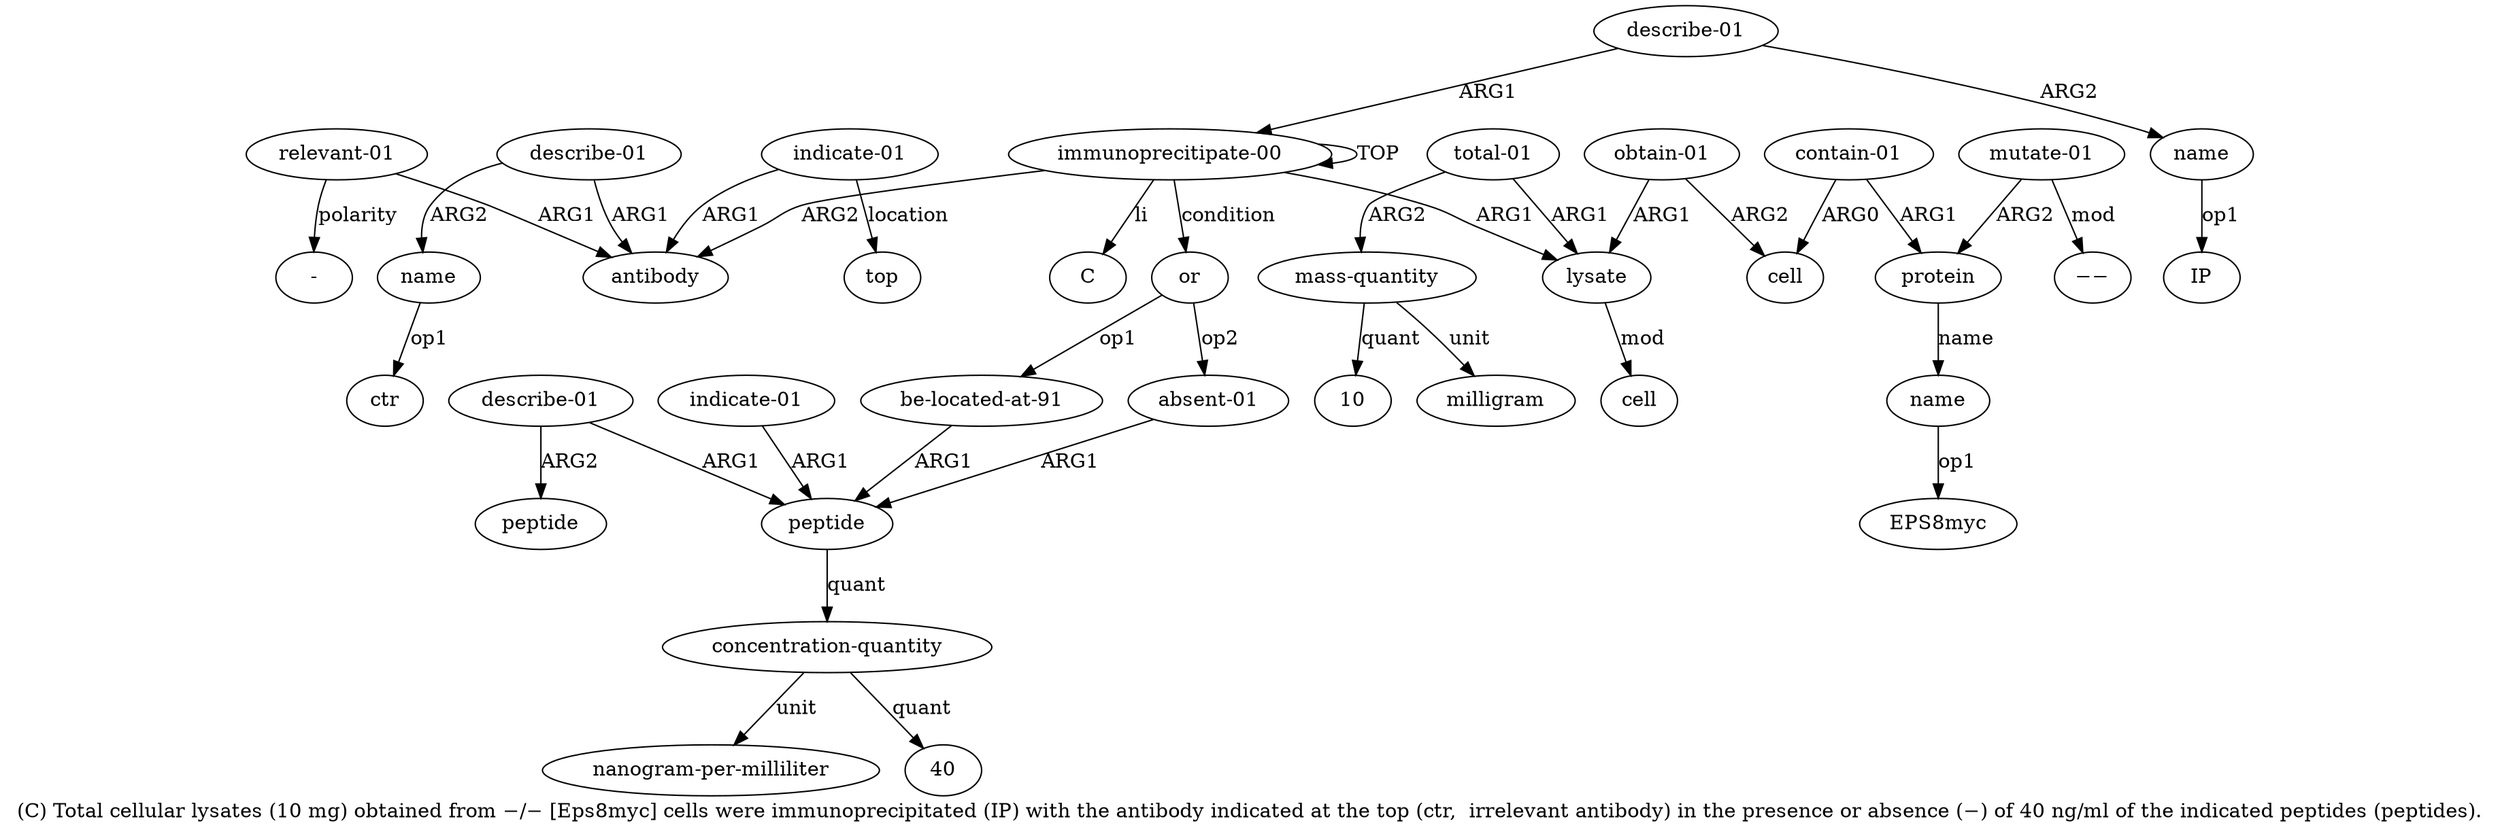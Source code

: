 digraph  {
	graph [label="(C) Total cellular lysates (10 mg) obtained from −/− [Eps8myc] cells were immunoprecipitated (IP) with the antibody indicated \
at the top (ctr,  irrelevant antibody) in the presence or absence (−) of 40 ng/ml of the indicated peptides (peptides)."];
	node [label="\N"];
	a20	 [color=black,
		gold_ind=20,
		gold_label="be-located-at-91",
		label="be-located-at-91",
		test_ind=20,
		test_label="be-located-at-91"];
	a21	 [color=black,
		gold_ind=21,
		gold_label=peptide,
		label=peptide,
		test_ind=21,
		test_label=peptide];
	a20 -> a21 [key=0,
	color=black,
	gold_label=ARG1,
	label=ARG1,
	test_label=ARG1];
a23 [color=black,
	gold_ind=23,
	gold_label="concentration-quantity",
	label="concentration-quantity",
	test_ind=23,
	test_label="concentration-quantity"];
a21 -> a23 [key=0,
color=black,
gold_label=quant,
label=quant,
test_label=quant];
a22 [color=black,
gold_ind=22,
gold_label="indicate-01",
label="indicate-01",
test_ind=22,
test_label="indicate-01"];
a22 -> a21 [key=0,
color=black,
gold_label=ARG1,
label=ARG1,
test_label=ARG1];
a24 [color=black,
gold_ind=24,
gold_label="nanogram-per-milliliter",
label="nanogram-per-milliliter",
test_ind=24,
test_label="nanogram-per-milliliter"];
a23 -> a24 [key=0,
color=black,
gold_label=unit,
label=unit,
test_label=unit];
"a23 40" [color=black,
gold_ind=-1,
gold_label=40,
label=40,
test_ind=-1,
test_label=40];
a23 -> "a23 40" [key=0,
color=black,
gold_label=quant,
label=quant,
test_label=quant];
a25 [color=black,
gold_ind=25,
gold_label="describe-01",
label="describe-01",
test_ind=25,
test_label="describe-01"];
a25 -> a21 [key=0,
color=black,
gold_label=ARG1,
label=ARG1,
test_label=ARG1];
a26 [color=black,
gold_ind=26,
gold_label=peptide,
label=peptide,
test_ind=26,
test_label=peptide];
a25 -> a26 [key=0,
color=black,
gold_label=ARG2,
label=ARG2,
test_label=ARG2];
a27 [color=black,
gold_ind=27,
gold_label="absent-01",
label="absent-01",
test_ind=27,
test_label="absent-01"];
a27 -> a21 [key=0,
color=black,
gold_label=ARG1,
label=ARG1,
test_label=ARG1];
a28 [color=black,
gold_ind=28,
gold_label=C,
label=C,
test_ind=28,
test_label=C];
a29 [color=black,
gold_ind=29,
gold_label="describe-01",
label="describe-01",
test_ind=29,
test_label="describe-01"];
a30 [color=black,
gold_ind=30,
gold_label=name,
label=name,
test_ind=30,
test_label=name];
a29 -> a30 [key=0,
color=black,
gold_label=ARG2,
label=ARG2,
test_label=ARG2];
a0 [color=black,
gold_ind=0,
gold_label="immunoprecitipate-00",
label="immunoprecitipate-00",
test_ind=0,
test_label="immunoprecitipate-00"];
a29 -> a0 [key=0,
color=black,
gold_label=ARG1,
label=ARG1,
test_label=ARG1];
"a10 EPS8myc" [color=black,
gold_ind=-1,
gold_label=EPS8myc,
label=EPS8myc,
test_ind=-1,
test_label=EPS8myc];
"a30 IP" [color=black,
gold_ind=-1,
gold_label=IP,
label=IP,
test_ind=-1,
test_label=IP];
a30 -> "a30 IP" [key=0,
color=black,
gold_label=op1,
label=op1,
test_label=op1];
"a4 10" [color=black,
gold_ind=-1,
gold_label=10,
label=10,
test_ind=-1,
test_label=10];
"a11 −−" [color=black,
gold_ind=-1,
gold_label=−−,
label=−−,
test_ind=-1,
test_label=−−];
a15 [color=black,
gold_ind=15,
gold_label="relevant-01",
label="relevant-01",
test_ind=15,
test_label="relevant-01"];
a12 [color=black,
gold_ind=12,
gold_label=antibody,
label=antibody,
test_ind=12,
test_label=antibody];
a15 -> a12 [key=0,
color=black,
gold_label=ARG1,
label=ARG1,
test_label=ARG1];
"a15 -" [color=black,
gold_ind=-1,
gold_label="-",
label="-",
test_ind=-1,
test_label="-"];
a15 -> "a15 -" [key=0,
color=black,
gold_label=polarity,
label=polarity,
test_label=polarity];
a14 [color=black,
gold_ind=14,
gold_label=top,
label=top,
test_ind=14,
test_label=top];
a17 [color=black,
gold_ind=17,
gold_label=name,
label=name,
test_ind=17,
test_label=name];
a18 [color=black,
gold_ind=18,
gold_label=ctr,
label=ctr,
test_ind=18,
test_label=ctr];
a17 -> a18 [key=0,
color=black,
gold_label=op1,
label=op1,
test_label=op1];
a16 [color=black,
gold_ind=16,
gold_label="describe-01",
label="describe-01",
test_ind=16,
test_label="describe-01"];
a16 -> a17 [key=0,
color=black,
gold_label=ARG2,
label=ARG2,
test_label=ARG2];
a16 -> a12 [key=0,
color=black,
gold_label=ARG1,
label=ARG1,
test_label=ARG1];
a11 [color=black,
gold_ind=11,
gold_label="mutate-01",
label="mutate-01",
test_ind=11,
test_label="mutate-01"];
a11 -> "a11 −−" [key=0,
color=black,
gold_label=mod,
label=mod,
test_label=mod];
a9 [color=black,
gold_ind=9,
gold_label=protein,
label=protein,
test_ind=9,
test_label=protein];
a11 -> a9 [key=0,
color=black,
gold_label=ARG2,
label=ARG2,
test_label=ARG2];
a10 [color=black,
gold_ind=10,
gold_label=name,
label=name,
test_ind=10,
test_label=name];
a10 -> "a10 EPS8myc" [key=0,
color=black,
gold_label=op1,
label=op1,
test_label=op1];
a13 [color=black,
gold_ind=13,
gold_label="indicate-01",
label="indicate-01",
test_ind=13,
test_label="indicate-01"];
a13 -> a14 [key=0,
color=black,
gold_label=location,
label=location,
test_label=location];
a13 -> a12 [key=0,
color=black,
gold_label=ARG1,
label=ARG1,
test_label=ARG1];
a19 [color=black,
gold_ind=19,
gold_label=or,
label=or,
test_ind=19,
test_label=or];
a19 -> a20 [key=0,
color=black,
gold_label=op1,
label=op1,
test_label=op1];
a19 -> a27 [key=0,
color=black,
gold_label=op2,
label=op2,
test_label=op2];
a1 [color=black,
gold_ind=1,
gold_label=lysate,
label=lysate,
test_ind=1,
test_label=lysate];
a2 [color=black,
gold_ind=2,
gold_label=cell,
label=cell,
test_ind=2,
test_label=cell];
a1 -> a2 [key=0,
color=black,
gold_label=mod,
label=mod,
test_label=mod];
a0 -> a28 [key=0,
color=black,
gold_label=li,
label=li,
test_label=li];
a0 -> a12 [key=0,
color=black,
gold_label=ARG2,
label=ARG2,
test_label=ARG2];
a0 -> a19 [key=0,
color=black,
gold_label=condition,
label=condition,
test_label=condition];
a0 -> a1 [key=0,
color=black,
gold_label=ARG1,
label=ARG1,
test_label=ARG1];
a0 -> a0 [key=0,
color=black,
gold_label=TOP,
label=TOP,
test_label=TOP];
a3 [color=black,
gold_ind=3,
gold_label="total-01",
label="total-01",
test_ind=3,
test_label="total-01"];
a3 -> a1 [key=0,
color=black,
gold_label=ARG1,
label=ARG1,
test_label=ARG1];
a4 [color=black,
gold_ind=4,
gold_label="mass-quantity",
label="mass-quantity",
test_ind=4,
test_label="mass-quantity"];
a3 -> a4 [key=0,
color=black,
gold_label=ARG2,
label=ARG2,
test_label=ARG2];
a5 [color=black,
gold_ind=5,
gold_label=milligram,
label=milligram,
test_ind=5,
test_label=milligram];
a4 -> "a4 10" [key=0,
color=black,
gold_label=quant,
label=quant,
test_label=quant];
a4 -> a5 [key=0,
color=black,
gold_label=unit,
label=unit,
test_label=unit];
a7 [color=black,
gold_ind=7,
gold_label=cell,
label=cell,
test_ind=7,
test_label=cell];
a6 [color=black,
gold_ind=6,
gold_label="obtain-01",
label="obtain-01",
test_ind=6,
test_label="obtain-01"];
a6 -> a1 [key=0,
color=black,
gold_label=ARG1,
label=ARG1,
test_label=ARG1];
a6 -> a7 [key=0,
color=black,
gold_label=ARG2,
label=ARG2,
test_label=ARG2];
a9 -> a10 [key=0,
color=black,
gold_label=name,
label=name,
test_label=name];
a8 [color=black,
gold_ind=8,
gold_label="contain-01",
label="contain-01",
test_ind=8,
test_label="contain-01"];
a8 -> a7 [key=0,
color=black,
gold_label=ARG0,
label=ARG0,
test_label=ARG0];
a8 -> a9 [key=0,
color=black,
gold_label=ARG1,
label=ARG1,
test_label=ARG1];
}
